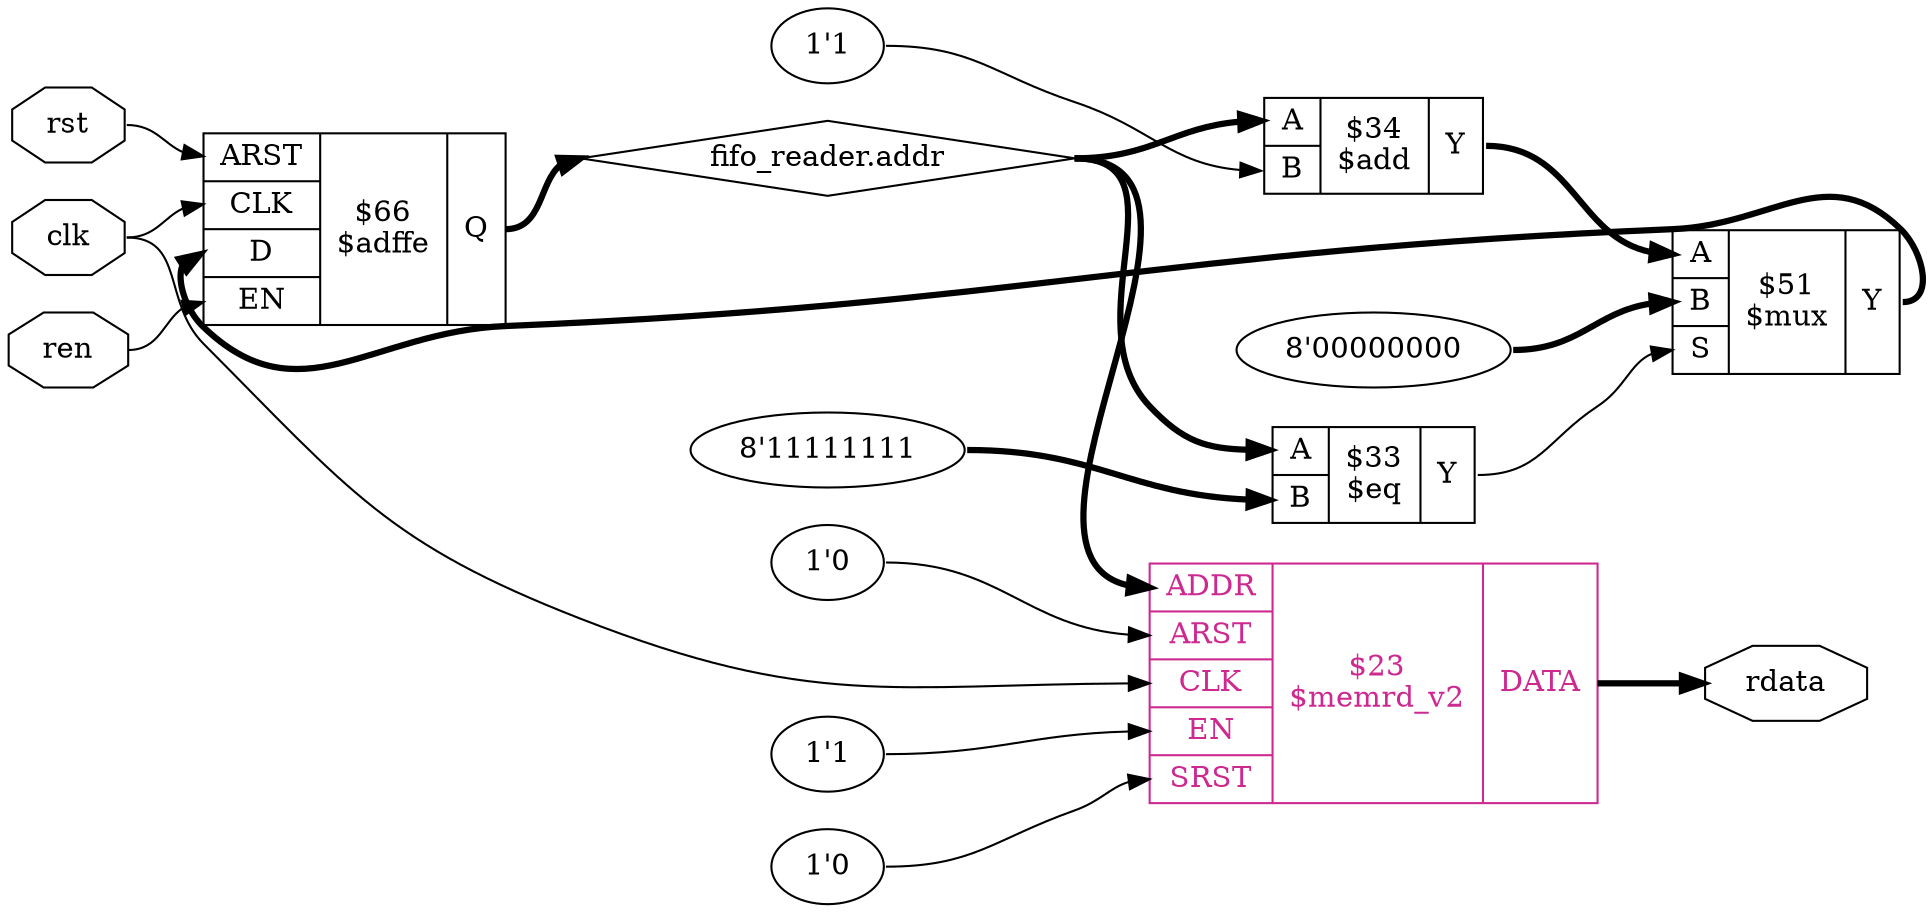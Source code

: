digraph "fifo" {
rankdir="LR";
remincross=true;
n4 [ shape=octagon, label="clk", color="black", fontcolor="black" ];
n5 [ shape=diamond, label="fifo_reader.addr", color="black", fontcolor="black" ];
n6 [ shape=octagon, label="rdata", color="black", fontcolor="black" ];
n7 [ shape=octagon, label="ren", color="black", fontcolor="black" ];
n8 [ shape=octagon, label="rst", color="black", fontcolor="black" ];
c14 [ shape=record, label="{{<p9> ARST|<p10> CLK|<p11> D|<p12> EN}|$66\n$adffe|{<p13> Q}}",  ];
v0 [ label="1'1" ];
c18 [ shape=record, label="{{<p15> A|<p16> B}|$34\n$add|{<p17> Y}}",  ];
v1 [ label="8'11111111" ];
c19 [ shape=record, label="{{<p15> A|<p16> B}|$33\n$eq|{<p17> Y}}",  ];
v2 [ label="8'00000000" ];
c21 [ shape=record, label="{{<p15> A|<p16> B|<p20> S}|$51\n$mux|{<p17> Y}}",  ];
v3 [ label="1'0" ];
v4 [ label="1'0" ];
v5 [ label="1'1" ];
c25 [ shape=record, label="{{<p22> ADDR|<p9> ARST|<p10> CLK|<p12> EN|<p23> SRST}|$23\n$memrd_v2|{<p24> DATA}}", color="maroon3", fontcolor="maroon3" ];
c18:p17:e -> c21:p15:w [color="black", fontcolor="black", style="setlinewidth(3)", label=""];
c19:p17:e -> c21:p20:w [color="black", fontcolor="black", label=""];
c21:p17:e -> c14:p11:w [color="black", fontcolor="black", style="setlinewidth(3)", label=""];
n4:e -> c14:p10:w [color="black", fontcolor="black", label=""];
n4:e -> c25:p10:w [color="black", fontcolor="black", label=""];
c14:p13:e -> n5:w [color="black", fontcolor="black", style="setlinewidth(3)", label=""];
n5:e -> c18:p15:w [color="black", fontcolor="black", style="setlinewidth(3)", label=""];
n5:e -> c19:p15:w [color="black", fontcolor="black", style="setlinewidth(3)", label=""];
n5:e -> c25:p22:w [color="black", fontcolor="black", style="setlinewidth(3)", label=""];
c25:p24:e -> n6:w [color="black", fontcolor="black", style="setlinewidth(3)", label=""];
n7:e -> c14:p12:w [color="black", fontcolor="black", label=""];
n8:e -> c14:p9:w [color="black", fontcolor="black", label=""];
v0:e -> c18:p16:w [color="black", fontcolor="black", label=""];
v1:e -> c19:p16:w [color="black", fontcolor="black", style="setlinewidth(3)", label=""];
v2:e -> c21:p16:w [color="black", fontcolor="black", style="setlinewidth(3)", label=""];
v3:e -> c25:p23:w [color="black", fontcolor="black", label=""];
v4:e -> c25:p9:w [color="black", fontcolor="black", label=""];
v5:e -> c25:p12:w [color="black", fontcolor="black", label=""];
}
